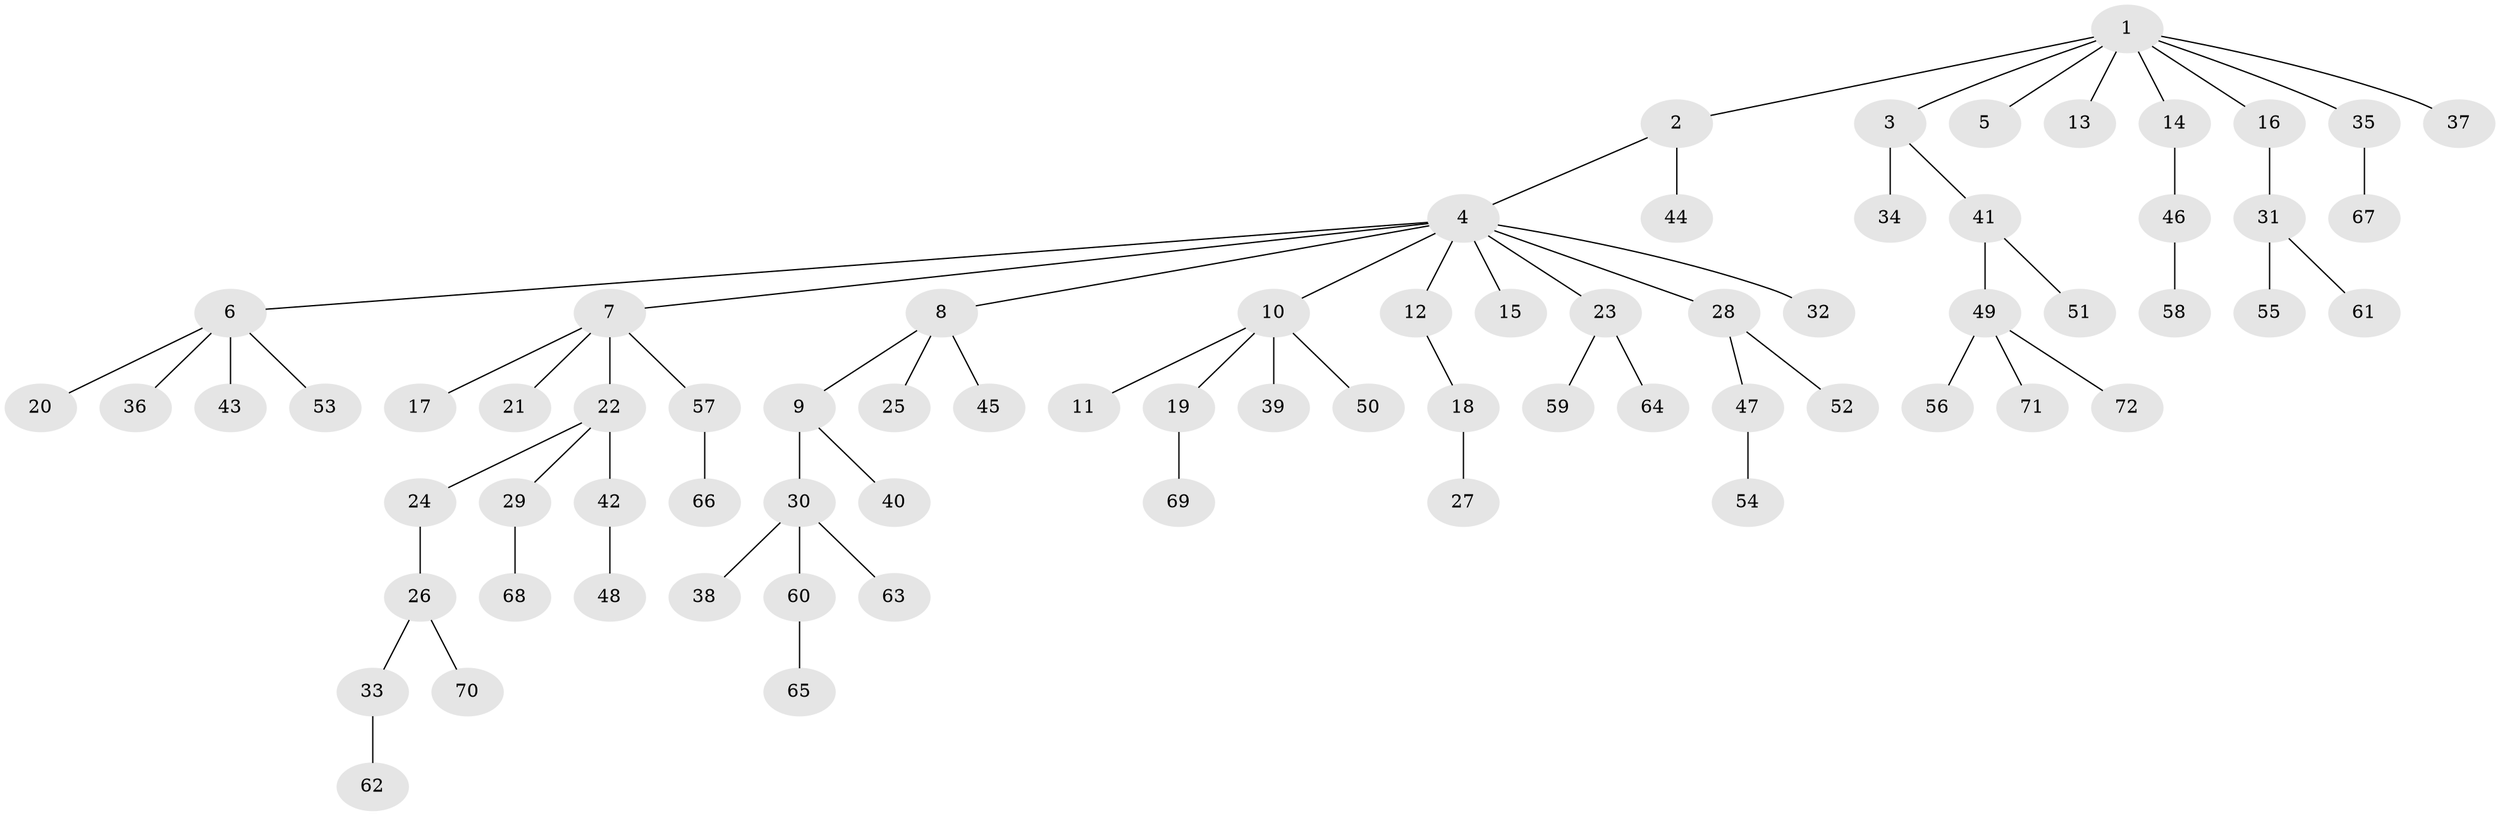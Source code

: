 // coarse degree distribution, {1: 0.7441860465116279, 4: 0.06976744186046512, 2: 0.16279069767441862, 26: 0.023255813953488372}
// Generated by graph-tools (version 1.1) at 2025/56/03/04/25 21:56:27]
// undirected, 72 vertices, 71 edges
graph export_dot {
graph [start="1"]
  node [color=gray90,style=filled];
  1;
  2;
  3;
  4;
  5;
  6;
  7;
  8;
  9;
  10;
  11;
  12;
  13;
  14;
  15;
  16;
  17;
  18;
  19;
  20;
  21;
  22;
  23;
  24;
  25;
  26;
  27;
  28;
  29;
  30;
  31;
  32;
  33;
  34;
  35;
  36;
  37;
  38;
  39;
  40;
  41;
  42;
  43;
  44;
  45;
  46;
  47;
  48;
  49;
  50;
  51;
  52;
  53;
  54;
  55;
  56;
  57;
  58;
  59;
  60;
  61;
  62;
  63;
  64;
  65;
  66;
  67;
  68;
  69;
  70;
  71;
  72;
  1 -- 2;
  1 -- 3;
  1 -- 5;
  1 -- 13;
  1 -- 14;
  1 -- 16;
  1 -- 35;
  1 -- 37;
  2 -- 4;
  2 -- 44;
  3 -- 34;
  3 -- 41;
  4 -- 6;
  4 -- 7;
  4 -- 8;
  4 -- 10;
  4 -- 12;
  4 -- 15;
  4 -- 23;
  4 -- 28;
  4 -- 32;
  6 -- 20;
  6 -- 36;
  6 -- 43;
  6 -- 53;
  7 -- 17;
  7 -- 21;
  7 -- 22;
  7 -- 57;
  8 -- 9;
  8 -- 25;
  8 -- 45;
  9 -- 30;
  9 -- 40;
  10 -- 11;
  10 -- 19;
  10 -- 39;
  10 -- 50;
  12 -- 18;
  14 -- 46;
  16 -- 31;
  18 -- 27;
  19 -- 69;
  22 -- 24;
  22 -- 29;
  22 -- 42;
  23 -- 59;
  23 -- 64;
  24 -- 26;
  26 -- 33;
  26 -- 70;
  28 -- 47;
  28 -- 52;
  29 -- 68;
  30 -- 38;
  30 -- 60;
  30 -- 63;
  31 -- 55;
  31 -- 61;
  33 -- 62;
  35 -- 67;
  41 -- 49;
  41 -- 51;
  42 -- 48;
  46 -- 58;
  47 -- 54;
  49 -- 56;
  49 -- 71;
  49 -- 72;
  57 -- 66;
  60 -- 65;
}
